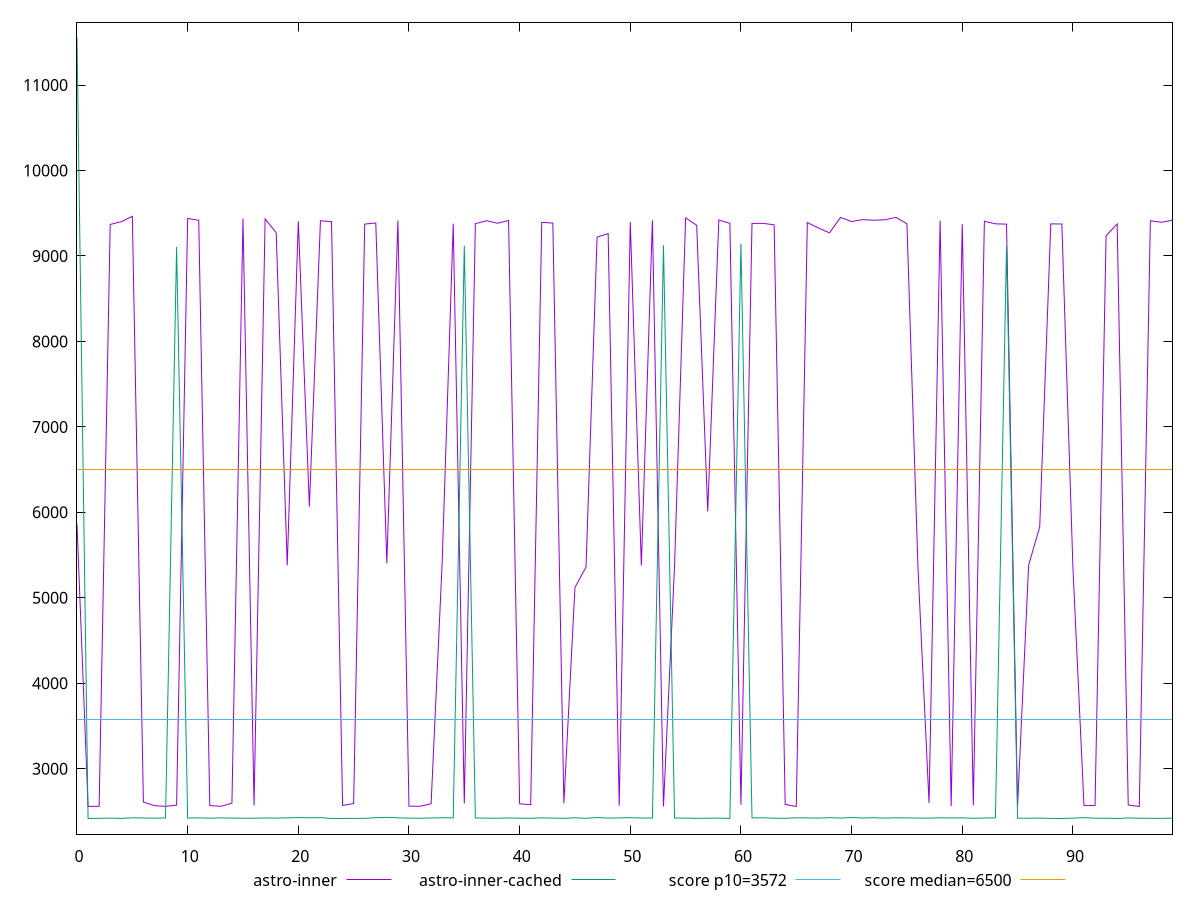 reset

$astroInner <<EOF
0 5861.740499999998
1 2558.2239999999993
2 2558.588
3 9369.437600000001
4 9400.8582
5 9464.589000000002
6 2609.045
7 2566.8467
8 2558.8292
9 2573.422
10 9440.115399999999
11 9418.084
12 2568.058
13 2559.338
14 2595.386
15 9437.998
16 2569.3178999999996
17 9433.958999999999
18 9272.492999999999
19 5379.862999999999
20 9405.779
21 6068.0985
22 9412.5408
23 9402.5332
24 2569.317
25 2591.501
26 9373.675
27 9386.0284
28 5403.788000000002
29 9413.784
30 2561.044
31 2559.8266
32 2588.6299999999997
33 5411.812999999997
34 9378.190600000002
35 2592.2616000000003
36 9378.106000000002
37 9412.66
38 9383.360999999999
39 9415.5746
40 2588.4519999999998
41 2577.919
42 9393.275000000001
43 9385.45
44 2595.58
45 5120.708999999999
46 5359.288999999997
47 9220.874
48 9262.665
49 2565.338
50 9397.055
51 5378.309000000002
52 9417.471
53 2557.806
54 5374.995
55 9446.199999999999
56 9359.043200000002
57 6011.246999999999
58 9420.92
59 9382.667000000001
60 2578.495
61 9381.3072
62 9381.918
63 9364.783800000001
64 2580.8860000000004
65 2557.993
66 9391.2836
67 9327.857
68 9270.678999999998
69 9451.288
70 9402.992
71 9425.583999999999
72 9418.549799999999
73 9423.755599999999
74 9451.987000000001
75 9377.5222
76 5350.307999999997
77 2596.7756
78 9414.32
79 2563.74
80 9372.425
81 2570.995
82 9405.7418
83 9376.246
84 9372.891599999999
85 2564.7839999999997
86 5381.907000000001
87 5829.458500000001
88 9375.952999999998
89 9374.123
90 5362.190000000001
91 2570.326
92 2567.857
93 9237.457999999999
94 9375.407000000001
95 2574.182
96 2557.659
97 9412.600999999999
98 9394.752600000002
99 9418.682999999999
EOF

$astroInnerCached <<EOF
0 11552.314999999997
1 2416.459
2 2419.044
3 2420.812
4 2417.609
5 2424.735
6 2422.1808
7 2420.3999999999996
8 2422.8031
9 9104.965
10 2421.4519999999998
11 2423.66
12 2420.6305999999995
13 2423.5416
14 2421.268
15 2419.4991
16 2420.105
17 2422.801
18 2421.303
19 2423.8039999999996
20 2427.8935
21 2424.533
22 2426.659
23 2417.519
24 2416.865
25 2418.3
26 2418.35
27 2425.814
28 2429.9548999999997
29 2424.163
30 2420.5969999999998
31 2419.255
32 2422.7887
33 2425.3450000000003
34 2424.543
35 9121.098
36 2423.0739
37 2421.019
38 2419.5060000000003
39 2423.12
40 2420.526
41 2418.4159999999997
42 2424.488
43 2421.2673999999997
44 2418.831
45 2424.5112
46 2418.937
47 2427.47
48 2421.1114
49 2423.401
50 2426.002
51 2422.476
52 2421.4974999999995
53 9125.455
54 2421.5015999999996
55 2421.2985
56 2418.401
57 2419.7295999999997
58 2421.264
59 2417.337
60 9145.932999999999
61 2423.794
62 2425.151
63 2419.766
64 2418.6180000000004
65 2424.7545999999998
66 2424.085
67 2421.1264
68 2426.327
69 2421.6886999999997
70 2428.044
71 2422.191
72 2426.1484
73 2421.189
74 2424.9900000000002
75 2422.831
76 2421.881
77 2420.6049999999996
78 2425.26
79 2422.477
80 2423.956
81 2418.937
82 2422.3979999999997
83 2423.999
84 9113.853
85 2419.669
86 2419.721
87 2421.208
88 2417.514
89 2416.433
90 2421.065
91 2426.2767000000003
92 2419.7870000000003
93 2420.0969999999998
94 2416.4465
95 2422.8847
96 2419.407
97 2418.993
98 2418.074
99 2421.9440000000004
EOF

set key outside below
set xrange [0:99]
set yrange [2233.71536:11735.032639999998]
set trange [2233.71536:11735.032639999998]
set terminal svg size 640, 520 enhanced background rgb 'white'
set output "reports/report_00033_2021-03-01T14-23-16.841Z/first-cpu-idle/comparison/line/2_vs_3.svg"

plot $astroInner title "astro-inner" with line, \
     $astroInnerCached title "astro-inner-cached" with line, \
     3572 title "score p10=3572", \
     6500 title "score median=6500"

reset
